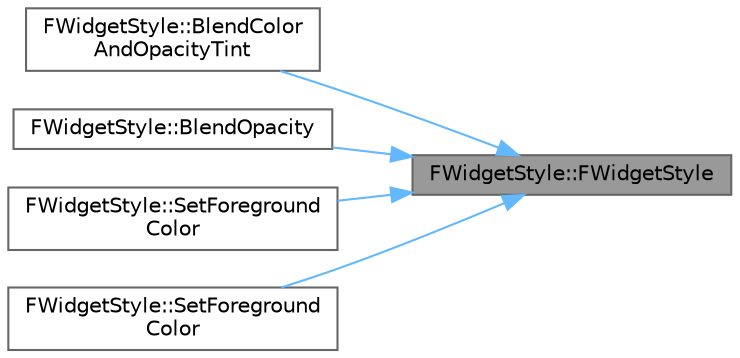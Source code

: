 digraph "FWidgetStyle::FWidgetStyle"
{
 // INTERACTIVE_SVG=YES
 // LATEX_PDF_SIZE
  bgcolor="transparent";
  edge [fontname=Helvetica,fontsize=10,labelfontname=Helvetica,labelfontsize=10];
  node [fontname=Helvetica,fontsize=10,shape=box,height=0.2,width=0.4];
  rankdir="RL";
  Node1 [id="Node000001",label="FWidgetStyle::FWidgetStyle",height=0.2,width=0.4,color="gray40", fillcolor="grey60", style="filled", fontcolor="black",tooltip="Default constructor."];
  Node1 -> Node2 [id="edge1_Node000001_Node000002",dir="back",color="steelblue1",style="solid",tooltip=" "];
  Node2 [id="Node000002",label="FWidgetStyle::BlendColor\lAndOpacityTint",height=0.2,width=0.4,color="grey40", fillcolor="white", style="filled",URL="$dd/d09/classFWidgetStyle.html#af9c86fd3a054d02ccdd3455c3dca3d30",tooltip="Blends the current tint color with the specified tint."];
  Node1 -> Node3 [id="edge2_Node000001_Node000003",dir="back",color="steelblue1",style="solid",tooltip=" "];
  Node3 [id="Node000003",label="FWidgetStyle::BlendOpacity",height=0.2,width=0.4,color="grey40", fillcolor="white", style="filled",URL="$dd/d09/classFWidgetStyle.html#a525f8753fae198081de2518b69d789b8",tooltip="Blends the current tint color with the specified alpha."];
  Node1 -> Node4 [id="edge3_Node000001_Node000004",dir="back",color="steelblue1",style="solid",tooltip=" "];
  Node4 [id="Node000004",label="FWidgetStyle::SetForeground\lColor",height=0.2,width=0.4,color="grey40", fillcolor="white", style="filled",URL="$dd/d09/classFWidgetStyle.html#a58c43dc8c6a236cff7e85e521764aceb",tooltip="Sets the current foreground color from the given linear color."];
  Node1 -> Node5 [id="edge4_Node000001_Node000005",dir="back",color="steelblue1",style="solid",tooltip=" "];
  Node5 [id="Node000005",label="FWidgetStyle::SetForeground\lColor",height=0.2,width=0.4,color="grey40", fillcolor="white", style="filled",URL="$dd/d09/classFWidgetStyle.html#a97a0214a9f21360ff16c26364b4292c6",tooltip="Sets the current foreground color from the given Slate color attribute."];
}
